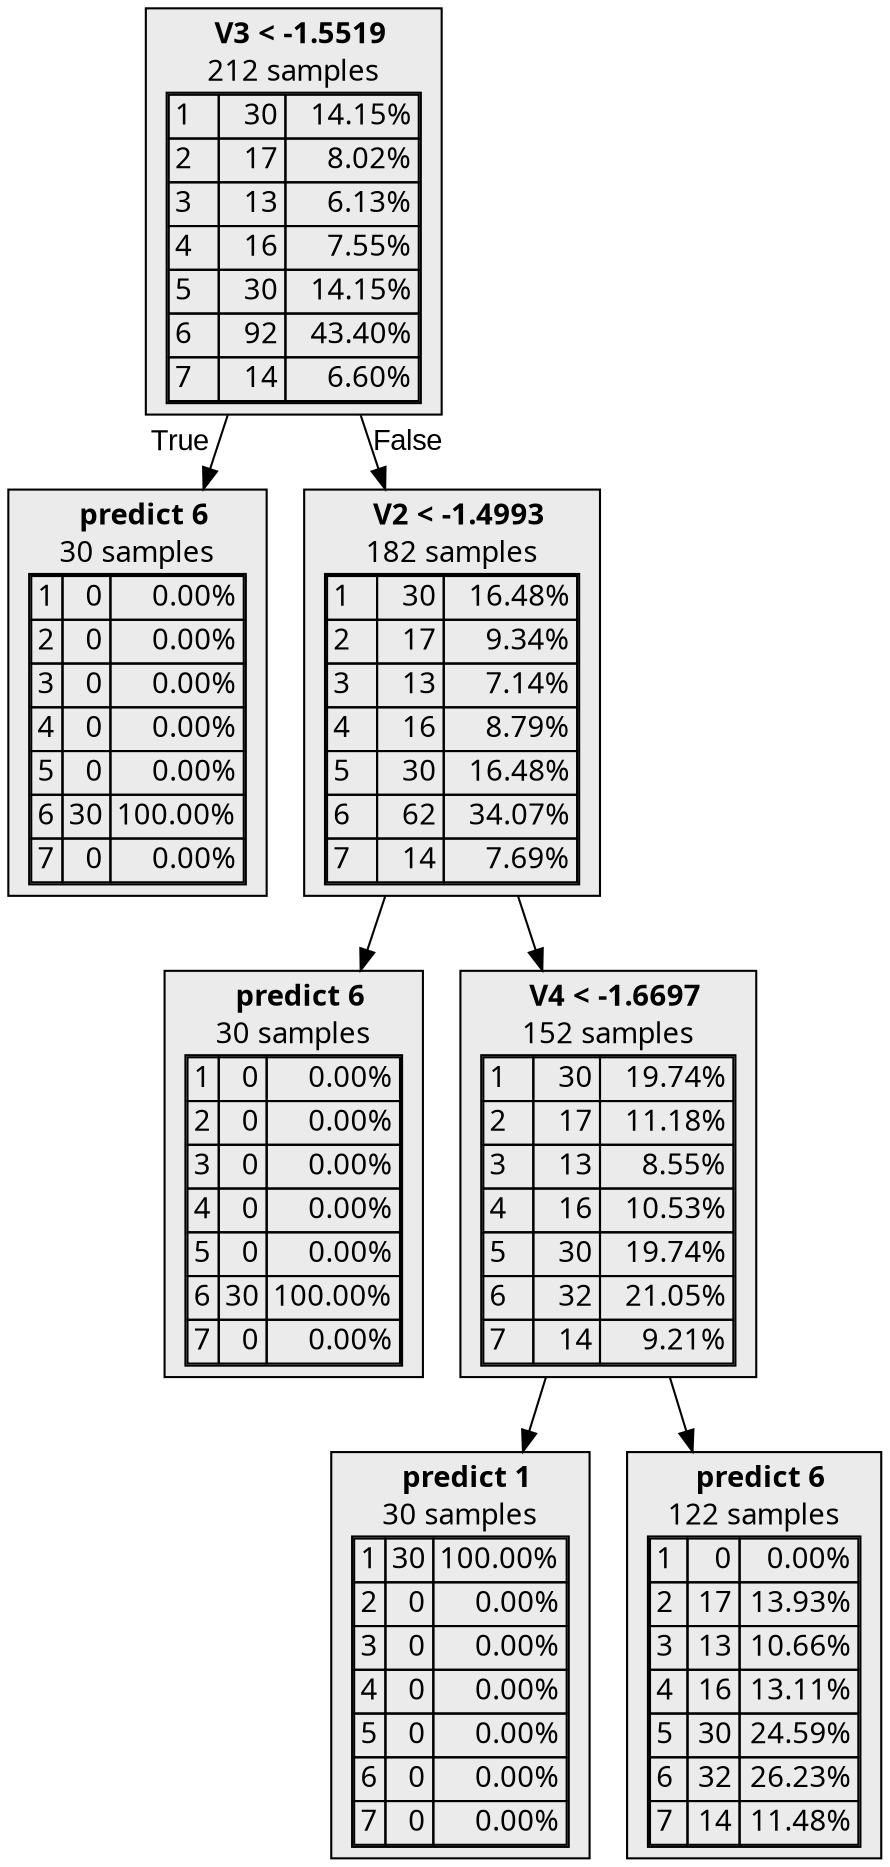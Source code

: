digraph {
    1 [label=<  <TABLE BORDER="0" CELLPADDING="0">
      <TR>
    <TD>
      <B>V3 &lt; -1.5519</B>
    </TD>
  </TR>

    <TR>
      <TD>212 samples</TD>
    </TR>
    <TR>
  <TD>
    <TABLE CELLSPACING="0">
      
        <TR >
    <TD ALIGN="LEFT">1</TD>
    <TD ALIGN="RIGHT">30</TD>
    <TD ALIGN="RIGHT">14.15%</TD>
  </TR>
  <TR >
    <TD ALIGN="LEFT">2</TD>
    <TD ALIGN="RIGHT">17</TD>
    <TD ALIGN="RIGHT">8.02%</TD>
  </TR>
  <TR >
    <TD ALIGN="LEFT">3</TD>
    <TD ALIGN="RIGHT">13</TD>
    <TD ALIGN="RIGHT">6.13%</TD>
  </TR>
  <TR >
    <TD ALIGN="LEFT">4</TD>
    <TD ALIGN="RIGHT">16</TD>
    <TD ALIGN="RIGHT">7.55%</TD>
  </TR>
  <TR >
    <TD ALIGN="LEFT">5</TD>
    <TD ALIGN="RIGHT">30</TD>
    <TD ALIGN="RIGHT">14.15%</TD>
  </TR>
  <TR class="highlighted">
    <TD ALIGN="LEFT">6</TD>
    <TD ALIGN="RIGHT">92</TD>
    <TD ALIGN="RIGHT">43.40%</TD>
  </TR>
  <TR >
    <TD ALIGN="LEFT">7</TD>
    <TD ALIGN="RIGHT">14</TD>
    <TD ALIGN="RIGHT">6.60%</TD>
  </TR>

    </TABLE>
  </TD>
</TR>

  </TABLE>
>,fillcolor="#EBEBEB",shape=box,fontname="bold arial",style="filled"];
    1 -> 2 [labeldistance=2.5, labelangle=45, headlabel="True",fontname="arial"];
    1 -> 3 [labeldistance=2.5, labelangle=-45, headlabel="False",fontname="arial"];
    2 [label=<  <TABLE BORDER="0" CELLPADDING="0">
      <TR>
    <TD>
      <B>predict 6</B>
    </TD>
  </TR>

    <TR>
      <TD>30 samples</TD>
    </TR>
    <TR>
  <TD>
    <TABLE CELLSPACING="0">
      
        <TR >
    <TD ALIGN="LEFT">1</TD>
    <TD ALIGN="RIGHT">0</TD>
    <TD ALIGN="RIGHT">0.00%</TD>
  </TR>
  <TR >
    <TD ALIGN="LEFT">2</TD>
    <TD ALIGN="RIGHT">0</TD>
    <TD ALIGN="RIGHT">0.00%</TD>
  </TR>
  <TR >
    <TD ALIGN="LEFT">3</TD>
    <TD ALIGN="RIGHT">0</TD>
    <TD ALIGN="RIGHT">0.00%</TD>
  </TR>
  <TR >
    <TD ALIGN="LEFT">4</TD>
    <TD ALIGN="RIGHT">0</TD>
    <TD ALIGN="RIGHT">0.00%</TD>
  </TR>
  <TR >
    <TD ALIGN="LEFT">5</TD>
    <TD ALIGN="RIGHT">0</TD>
    <TD ALIGN="RIGHT">0.00%</TD>
  </TR>
  <TR class="highlighted">
    <TD ALIGN="LEFT">6</TD>
    <TD ALIGN="RIGHT">30</TD>
    <TD ALIGN="RIGHT">100.00%</TD>
  </TR>
  <TR >
    <TD ALIGN="LEFT">7</TD>
    <TD ALIGN="RIGHT">0</TD>
    <TD ALIGN="RIGHT">0.00%</TD>
  </TR>

    </TABLE>
  </TD>
</TR>

  </TABLE>
>,fillcolor="#EBEBEB",shape=box,fontname="bold arial",style="filled",color=black];
    3 [label=<  <TABLE BORDER="0" CELLPADDING="0">
      <TR>
    <TD>
      <B>V2 &lt; -1.4993</B>
    </TD>
  </TR>

    <TR>
      <TD>182 samples</TD>
    </TR>
    <TR>
  <TD>
    <TABLE CELLSPACING="0">
      
        <TR >
    <TD ALIGN="LEFT">1</TD>
    <TD ALIGN="RIGHT">30</TD>
    <TD ALIGN="RIGHT">16.48%</TD>
  </TR>
  <TR >
    <TD ALIGN="LEFT">2</TD>
    <TD ALIGN="RIGHT">17</TD>
    <TD ALIGN="RIGHT">9.34%</TD>
  </TR>
  <TR >
    <TD ALIGN="LEFT">3</TD>
    <TD ALIGN="RIGHT">13</TD>
    <TD ALIGN="RIGHT">7.14%</TD>
  </TR>
  <TR >
    <TD ALIGN="LEFT">4</TD>
    <TD ALIGN="RIGHT">16</TD>
    <TD ALIGN="RIGHT">8.79%</TD>
  </TR>
  <TR >
    <TD ALIGN="LEFT">5</TD>
    <TD ALIGN="RIGHT">30</TD>
    <TD ALIGN="RIGHT">16.48%</TD>
  </TR>
  <TR class="highlighted">
    <TD ALIGN="LEFT">6</TD>
    <TD ALIGN="RIGHT">62</TD>
    <TD ALIGN="RIGHT">34.07%</TD>
  </TR>
  <TR >
    <TD ALIGN="LEFT">7</TD>
    <TD ALIGN="RIGHT">14</TD>
    <TD ALIGN="RIGHT">7.69%</TD>
  </TR>

    </TABLE>
  </TD>
</TR>

  </TABLE>
>,fillcolor="#EBEBEB",shape=box,fontname="bold arial",style="filled"];
    3 -> 4;
    3 -> 5;
    4 [label=<  <TABLE BORDER="0" CELLPADDING="0">
      <TR>
    <TD>
      <B>predict 6</B>
    </TD>
  </TR>

    <TR>
      <TD>30 samples</TD>
    </TR>
    <TR>
  <TD>
    <TABLE CELLSPACING="0">
      
        <TR >
    <TD ALIGN="LEFT">1</TD>
    <TD ALIGN="RIGHT">0</TD>
    <TD ALIGN="RIGHT">0.00%</TD>
  </TR>
  <TR >
    <TD ALIGN="LEFT">2</TD>
    <TD ALIGN="RIGHT">0</TD>
    <TD ALIGN="RIGHT">0.00%</TD>
  </TR>
  <TR >
    <TD ALIGN="LEFT">3</TD>
    <TD ALIGN="RIGHT">0</TD>
    <TD ALIGN="RIGHT">0.00%</TD>
  </TR>
  <TR >
    <TD ALIGN="LEFT">4</TD>
    <TD ALIGN="RIGHT">0</TD>
    <TD ALIGN="RIGHT">0.00%</TD>
  </TR>
  <TR >
    <TD ALIGN="LEFT">5</TD>
    <TD ALIGN="RIGHT">0</TD>
    <TD ALIGN="RIGHT">0.00%</TD>
  </TR>
  <TR class="highlighted">
    <TD ALIGN="LEFT">6</TD>
    <TD ALIGN="RIGHT">30</TD>
    <TD ALIGN="RIGHT">100.00%</TD>
  </TR>
  <TR >
    <TD ALIGN="LEFT">7</TD>
    <TD ALIGN="RIGHT">0</TD>
    <TD ALIGN="RIGHT">0.00%</TD>
  </TR>

    </TABLE>
  </TD>
</TR>

  </TABLE>
>,fillcolor="#EBEBEB",shape=box,fontname="bold arial",style="filled",color=black];
    5 [label=<  <TABLE BORDER="0" CELLPADDING="0">
      <TR>
    <TD>
      <B>V4 &lt; -1.6697</B>
    </TD>
  </TR>

    <TR>
      <TD>152 samples</TD>
    </TR>
    <TR>
  <TD>
    <TABLE CELLSPACING="0">
      
        <TR >
    <TD ALIGN="LEFT">1</TD>
    <TD ALIGN="RIGHT">30</TD>
    <TD ALIGN="RIGHT">19.74%</TD>
  </TR>
  <TR >
    <TD ALIGN="LEFT">2</TD>
    <TD ALIGN="RIGHT">17</TD>
    <TD ALIGN="RIGHT">11.18%</TD>
  </TR>
  <TR >
    <TD ALIGN="LEFT">3</TD>
    <TD ALIGN="RIGHT">13</TD>
    <TD ALIGN="RIGHT">8.55%</TD>
  </TR>
  <TR >
    <TD ALIGN="LEFT">4</TD>
    <TD ALIGN="RIGHT">16</TD>
    <TD ALIGN="RIGHT">10.53%</TD>
  </TR>
  <TR >
    <TD ALIGN="LEFT">5</TD>
    <TD ALIGN="RIGHT">30</TD>
    <TD ALIGN="RIGHT">19.74%</TD>
  </TR>
  <TR class="highlighted">
    <TD ALIGN="LEFT">6</TD>
    <TD ALIGN="RIGHT">32</TD>
    <TD ALIGN="RIGHT">21.05%</TD>
  </TR>
  <TR >
    <TD ALIGN="LEFT">7</TD>
    <TD ALIGN="RIGHT">14</TD>
    <TD ALIGN="RIGHT">9.21%</TD>
  </TR>

    </TABLE>
  </TD>
</TR>

  </TABLE>
>,fillcolor="#EBEBEB",shape=box,fontname="bold arial",style="filled"];
    5 -> 6;
    5 -> 7;
    6 [label=<  <TABLE BORDER="0" CELLPADDING="0">
      <TR>
    <TD>
      <B>predict 1</B>
    </TD>
  </TR>

    <TR>
      <TD>30 samples</TD>
    </TR>
    <TR>
  <TD>
    <TABLE CELLSPACING="0">
      
        <TR class="highlighted">
    <TD ALIGN="LEFT">1</TD>
    <TD ALIGN="RIGHT">30</TD>
    <TD ALIGN="RIGHT">100.00%</TD>
  </TR>
  <TR >
    <TD ALIGN="LEFT">2</TD>
    <TD ALIGN="RIGHT">0</TD>
    <TD ALIGN="RIGHT">0.00%</TD>
  </TR>
  <TR >
    <TD ALIGN="LEFT">3</TD>
    <TD ALIGN="RIGHT">0</TD>
    <TD ALIGN="RIGHT">0.00%</TD>
  </TR>
  <TR >
    <TD ALIGN="LEFT">4</TD>
    <TD ALIGN="RIGHT">0</TD>
    <TD ALIGN="RIGHT">0.00%</TD>
  </TR>
  <TR >
    <TD ALIGN="LEFT">5</TD>
    <TD ALIGN="RIGHT">0</TD>
    <TD ALIGN="RIGHT">0.00%</TD>
  </TR>
  <TR >
    <TD ALIGN="LEFT">6</TD>
    <TD ALIGN="RIGHT">0</TD>
    <TD ALIGN="RIGHT">0.00%</TD>
  </TR>
  <TR >
    <TD ALIGN="LEFT">7</TD>
    <TD ALIGN="RIGHT">0</TD>
    <TD ALIGN="RIGHT">0.00%</TD>
  </TR>

    </TABLE>
  </TD>
</TR>

  </TABLE>
>,fillcolor="#EBEBEB",shape=box,fontname="bold arial",style="filled",color=black];
    7 [label=<  <TABLE BORDER="0" CELLPADDING="0">
      <TR>
    <TD>
      <B>predict 6</B>
    </TD>
  </TR>

    <TR>
      <TD>122 samples</TD>
    </TR>
    <TR>
  <TD>
    <TABLE CELLSPACING="0">
      
        <TR >
    <TD ALIGN="LEFT">1</TD>
    <TD ALIGN="RIGHT">0</TD>
    <TD ALIGN="RIGHT">0.00%</TD>
  </TR>
  <TR >
    <TD ALIGN="LEFT">2</TD>
    <TD ALIGN="RIGHT">17</TD>
    <TD ALIGN="RIGHT">13.93%</TD>
  </TR>
  <TR >
    <TD ALIGN="LEFT">3</TD>
    <TD ALIGN="RIGHT">13</TD>
    <TD ALIGN="RIGHT">10.66%</TD>
  </TR>
  <TR >
    <TD ALIGN="LEFT">4</TD>
    <TD ALIGN="RIGHT">16</TD>
    <TD ALIGN="RIGHT">13.11%</TD>
  </TR>
  <TR >
    <TD ALIGN="LEFT">5</TD>
    <TD ALIGN="RIGHT">30</TD>
    <TD ALIGN="RIGHT">24.59%</TD>
  </TR>
  <TR class="highlighted">
    <TD ALIGN="LEFT">6</TD>
    <TD ALIGN="RIGHT">32</TD>
    <TD ALIGN="RIGHT">26.23%</TD>
  </TR>
  <TR >
    <TD ALIGN="LEFT">7</TD>
    <TD ALIGN="RIGHT">14</TD>
    <TD ALIGN="RIGHT">11.48%</TD>
  </TR>

    </TABLE>
  </TD>
</TR>

  </TABLE>
>,fillcolor="#EBEBEB",shape=box,fontname="bold arial",style="filled",color=black];
}
